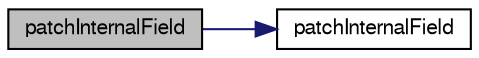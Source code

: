 digraph "patchInternalField"
{
  bgcolor="transparent";
  edge [fontname="FreeSans",fontsize="10",labelfontname="FreeSans",labelfontsize="10"];
  node [fontname="FreeSans",fontsize="10",shape=record];
  rankdir="LR";
  Node1628 [label="patchInternalField",height=0.2,width=0.4,color="black", fillcolor="grey75", style="filled", fontcolor="black"];
  Node1628 -> Node1629 [color="midnightblue",fontsize="10",style="solid",fontname="FreeSans"];
  Node1629 [label="patchInternalField",height=0.2,width=0.4,color="black",URL="$a22870.html#ac953d8921ddaeaef5f1287038322523d",tooltip="Return given internal field next to patch as patch field. "];
}

